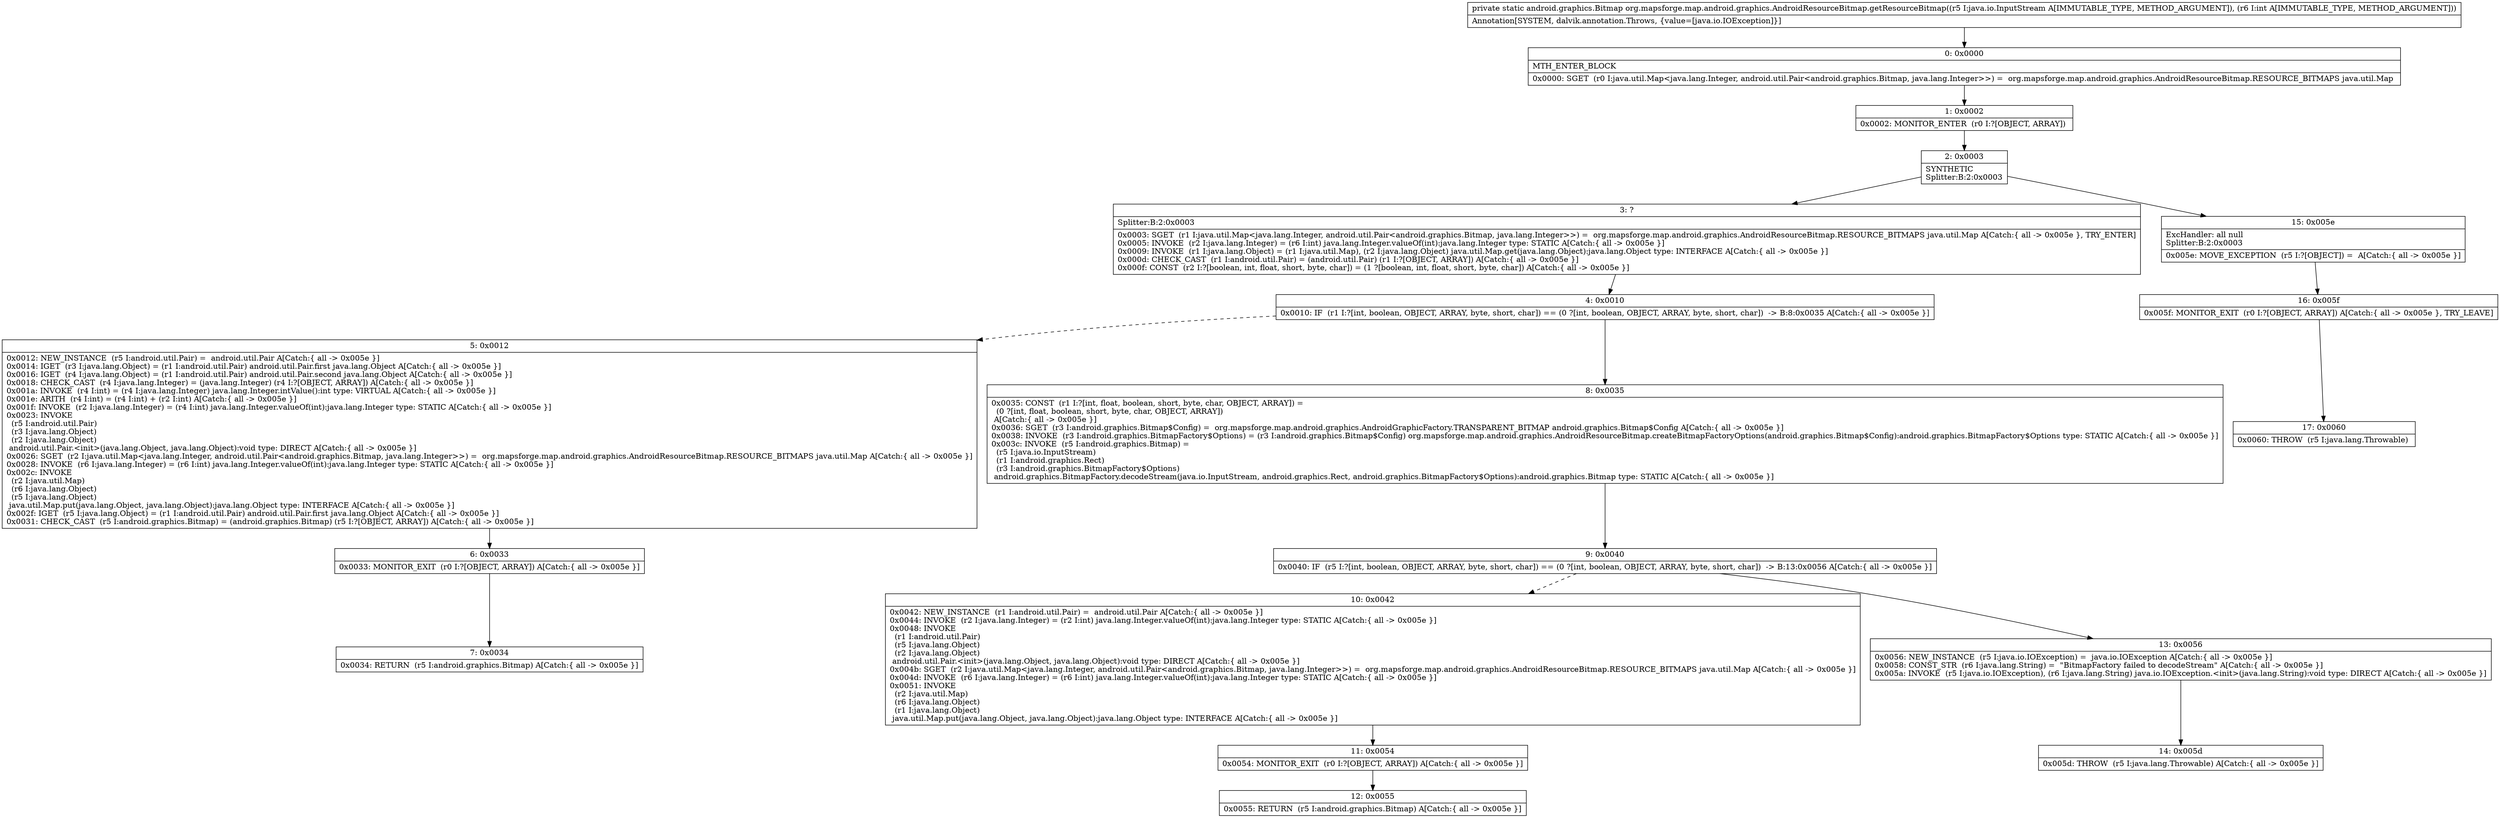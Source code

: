 digraph "CFG fororg.mapsforge.map.android.graphics.AndroidResourceBitmap.getResourceBitmap(Ljava\/io\/InputStream;I)Landroid\/graphics\/Bitmap;" {
Node_0 [shape=record,label="{0\:\ 0x0000|MTH_ENTER_BLOCK\l|0x0000: SGET  (r0 I:java.util.Map\<java.lang.Integer, android.util.Pair\<android.graphics.Bitmap, java.lang.Integer\>\>) =  org.mapsforge.map.android.graphics.AndroidResourceBitmap.RESOURCE_BITMAPS java.util.Map \l}"];
Node_1 [shape=record,label="{1\:\ 0x0002|0x0002: MONITOR_ENTER  (r0 I:?[OBJECT, ARRAY]) \l}"];
Node_2 [shape=record,label="{2\:\ 0x0003|SYNTHETIC\lSplitter:B:2:0x0003\l}"];
Node_3 [shape=record,label="{3\:\ ?|Splitter:B:2:0x0003\l|0x0003: SGET  (r1 I:java.util.Map\<java.lang.Integer, android.util.Pair\<android.graphics.Bitmap, java.lang.Integer\>\>) =  org.mapsforge.map.android.graphics.AndroidResourceBitmap.RESOURCE_BITMAPS java.util.Map A[Catch:\{ all \-\> 0x005e \}, TRY_ENTER]\l0x0005: INVOKE  (r2 I:java.lang.Integer) = (r6 I:int) java.lang.Integer.valueOf(int):java.lang.Integer type: STATIC A[Catch:\{ all \-\> 0x005e \}]\l0x0009: INVOKE  (r1 I:java.lang.Object) = (r1 I:java.util.Map), (r2 I:java.lang.Object) java.util.Map.get(java.lang.Object):java.lang.Object type: INTERFACE A[Catch:\{ all \-\> 0x005e \}]\l0x000d: CHECK_CAST  (r1 I:android.util.Pair) = (android.util.Pair) (r1 I:?[OBJECT, ARRAY]) A[Catch:\{ all \-\> 0x005e \}]\l0x000f: CONST  (r2 I:?[boolean, int, float, short, byte, char]) = (1 ?[boolean, int, float, short, byte, char]) A[Catch:\{ all \-\> 0x005e \}]\l}"];
Node_4 [shape=record,label="{4\:\ 0x0010|0x0010: IF  (r1 I:?[int, boolean, OBJECT, ARRAY, byte, short, char]) == (0 ?[int, boolean, OBJECT, ARRAY, byte, short, char])  \-\> B:8:0x0035 A[Catch:\{ all \-\> 0x005e \}]\l}"];
Node_5 [shape=record,label="{5\:\ 0x0012|0x0012: NEW_INSTANCE  (r5 I:android.util.Pair) =  android.util.Pair A[Catch:\{ all \-\> 0x005e \}]\l0x0014: IGET  (r3 I:java.lang.Object) = (r1 I:android.util.Pair) android.util.Pair.first java.lang.Object A[Catch:\{ all \-\> 0x005e \}]\l0x0016: IGET  (r4 I:java.lang.Object) = (r1 I:android.util.Pair) android.util.Pair.second java.lang.Object A[Catch:\{ all \-\> 0x005e \}]\l0x0018: CHECK_CAST  (r4 I:java.lang.Integer) = (java.lang.Integer) (r4 I:?[OBJECT, ARRAY]) A[Catch:\{ all \-\> 0x005e \}]\l0x001a: INVOKE  (r4 I:int) = (r4 I:java.lang.Integer) java.lang.Integer.intValue():int type: VIRTUAL A[Catch:\{ all \-\> 0x005e \}]\l0x001e: ARITH  (r4 I:int) = (r4 I:int) + (r2 I:int) A[Catch:\{ all \-\> 0x005e \}]\l0x001f: INVOKE  (r2 I:java.lang.Integer) = (r4 I:int) java.lang.Integer.valueOf(int):java.lang.Integer type: STATIC A[Catch:\{ all \-\> 0x005e \}]\l0x0023: INVOKE  \l  (r5 I:android.util.Pair)\l  (r3 I:java.lang.Object)\l  (r2 I:java.lang.Object)\l android.util.Pair.\<init\>(java.lang.Object, java.lang.Object):void type: DIRECT A[Catch:\{ all \-\> 0x005e \}]\l0x0026: SGET  (r2 I:java.util.Map\<java.lang.Integer, android.util.Pair\<android.graphics.Bitmap, java.lang.Integer\>\>) =  org.mapsforge.map.android.graphics.AndroidResourceBitmap.RESOURCE_BITMAPS java.util.Map A[Catch:\{ all \-\> 0x005e \}]\l0x0028: INVOKE  (r6 I:java.lang.Integer) = (r6 I:int) java.lang.Integer.valueOf(int):java.lang.Integer type: STATIC A[Catch:\{ all \-\> 0x005e \}]\l0x002c: INVOKE  \l  (r2 I:java.util.Map)\l  (r6 I:java.lang.Object)\l  (r5 I:java.lang.Object)\l java.util.Map.put(java.lang.Object, java.lang.Object):java.lang.Object type: INTERFACE A[Catch:\{ all \-\> 0x005e \}]\l0x002f: IGET  (r5 I:java.lang.Object) = (r1 I:android.util.Pair) android.util.Pair.first java.lang.Object A[Catch:\{ all \-\> 0x005e \}]\l0x0031: CHECK_CAST  (r5 I:android.graphics.Bitmap) = (android.graphics.Bitmap) (r5 I:?[OBJECT, ARRAY]) A[Catch:\{ all \-\> 0x005e \}]\l}"];
Node_6 [shape=record,label="{6\:\ 0x0033|0x0033: MONITOR_EXIT  (r0 I:?[OBJECT, ARRAY]) A[Catch:\{ all \-\> 0x005e \}]\l}"];
Node_7 [shape=record,label="{7\:\ 0x0034|0x0034: RETURN  (r5 I:android.graphics.Bitmap) A[Catch:\{ all \-\> 0x005e \}]\l}"];
Node_8 [shape=record,label="{8\:\ 0x0035|0x0035: CONST  (r1 I:?[int, float, boolean, short, byte, char, OBJECT, ARRAY]) = \l  (0 ?[int, float, boolean, short, byte, char, OBJECT, ARRAY])\l A[Catch:\{ all \-\> 0x005e \}]\l0x0036: SGET  (r3 I:android.graphics.Bitmap$Config) =  org.mapsforge.map.android.graphics.AndroidGraphicFactory.TRANSPARENT_BITMAP android.graphics.Bitmap$Config A[Catch:\{ all \-\> 0x005e \}]\l0x0038: INVOKE  (r3 I:android.graphics.BitmapFactory$Options) = (r3 I:android.graphics.Bitmap$Config) org.mapsforge.map.android.graphics.AndroidResourceBitmap.createBitmapFactoryOptions(android.graphics.Bitmap$Config):android.graphics.BitmapFactory$Options type: STATIC A[Catch:\{ all \-\> 0x005e \}]\l0x003c: INVOKE  (r5 I:android.graphics.Bitmap) = \l  (r5 I:java.io.InputStream)\l  (r1 I:android.graphics.Rect)\l  (r3 I:android.graphics.BitmapFactory$Options)\l android.graphics.BitmapFactory.decodeStream(java.io.InputStream, android.graphics.Rect, android.graphics.BitmapFactory$Options):android.graphics.Bitmap type: STATIC A[Catch:\{ all \-\> 0x005e \}]\l}"];
Node_9 [shape=record,label="{9\:\ 0x0040|0x0040: IF  (r5 I:?[int, boolean, OBJECT, ARRAY, byte, short, char]) == (0 ?[int, boolean, OBJECT, ARRAY, byte, short, char])  \-\> B:13:0x0056 A[Catch:\{ all \-\> 0x005e \}]\l}"];
Node_10 [shape=record,label="{10\:\ 0x0042|0x0042: NEW_INSTANCE  (r1 I:android.util.Pair) =  android.util.Pair A[Catch:\{ all \-\> 0x005e \}]\l0x0044: INVOKE  (r2 I:java.lang.Integer) = (r2 I:int) java.lang.Integer.valueOf(int):java.lang.Integer type: STATIC A[Catch:\{ all \-\> 0x005e \}]\l0x0048: INVOKE  \l  (r1 I:android.util.Pair)\l  (r5 I:java.lang.Object)\l  (r2 I:java.lang.Object)\l android.util.Pair.\<init\>(java.lang.Object, java.lang.Object):void type: DIRECT A[Catch:\{ all \-\> 0x005e \}]\l0x004b: SGET  (r2 I:java.util.Map\<java.lang.Integer, android.util.Pair\<android.graphics.Bitmap, java.lang.Integer\>\>) =  org.mapsforge.map.android.graphics.AndroidResourceBitmap.RESOURCE_BITMAPS java.util.Map A[Catch:\{ all \-\> 0x005e \}]\l0x004d: INVOKE  (r6 I:java.lang.Integer) = (r6 I:int) java.lang.Integer.valueOf(int):java.lang.Integer type: STATIC A[Catch:\{ all \-\> 0x005e \}]\l0x0051: INVOKE  \l  (r2 I:java.util.Map)\l  (r6 I:java.lang.Object)\l  (r1 I:java.lang.Object)\l java.util.Map.put(java.lang.Object, java.lang.Object):java.lang.Object type: INTERFACE A[Catch:\{ all \-\> 0x005e \}]\l}"];
Node_11 [shape=record,label="{11\:\ 0x0054|0x0054: MONITOR_EXIT  (r0 I:?[OBJECT, ARRAY]) A[Catch:\{ all \-\> 0x005e \}]\l}"];
Node_12 [shape=record,label="{12\:\ 0x0055|0x0055: RETURN  (r5 I:android.graphics.Bitmap) A[Catch:\{ all \-\> 0x005e \}]\l}"];
Node_13 [shape=record,label="{13\:\ 0x0056|0x0056: NEW_INSTANCE  (r5 I:java.io.IOException) =  java.io.IOException A[Catch:\{ all \-\> 0x005e \}]\l0x0058: CONST_STR  (r6 I:java.lang.String) =  \"BitmapFactory failed to decodeStream\" A[Catch:\{ all \-\> 0x005e \}]\l0x005a: INVOKE  (r5 I:java.io.IOException), (r6 I:java.lang.String) java.io.IOException.\<init\>(java.lang.String):void type: DIRECT A[Catch:\{ all \-\> 0x005e \}]\l}"];
Node_14 [shape=record,label="{14\:\ 0x005d|0x005d: THROW  (r5 I:java.lang.Throwable) A[Catch:\{ all \-\> 0x005e \}]\l}"];
Node_15 [shape=record,label="{15\:\ 0x005e|ExcHandler: all null\lSplitter:B:2:0x0003\l|0x005e: MOVE_EXCEPTION  (r5 I:?[OBJECT]) =  A[Catch:\{ all \-\> 0x005e \}]\l}"];
Node_16 [shape=record,label="{16\:\ 0x005f|0x005f: MONITOR_EXIT  (r0 I:?[OBJECT, ARRAY]) A[Catch:\{ all \-\> 0x005e \}, TRY_LEAVE]\l}"];
Node_17 [shape=record,label="{17\:\ 0x0060|0x0060: THROW  (r5 I:java.lang.Throwable) \l}"];
MethodNode[shape=record,label="{private static android.graphics.Bitmap org.mapsforge.map.android.graphics.AndroidResourceBitmap.getResourceBitmap((r5 I:java.io.InputStream A[IMMUTABLE_TYPE, METHOD_ARGUMENT]), (r6 I:int A[IMMUTABLE_TYPE, METHOD_ARGUMENT]))  | Annotation[SYSTEM, dalvik.annotation.Throws, \{value=[java.io.IOException]\}]\l}"];
MethodNode -> Node_0;
Node_0 -> Node_1;
Node_1 -> Node_2;
Node_2 -> Node_3;
Node_2 -> Node_15;
Node_3 -> Node_4;
Node_4 -> Node_5[style=dashed];
Node_4 -> Node_8;
Node_5 -> Node_6;
Node_6 -> Node_7;
Node_8 -> Node_9;
Node_9 -> Node_10[style=dashed];
Node_9 -> Node_13;
Node_10 -> Node_11;
Node_11 -> Node_12;
Node_13 -> Node_14;
Node_15 -> Node_16;
Node_16 -> Node_17;
}

